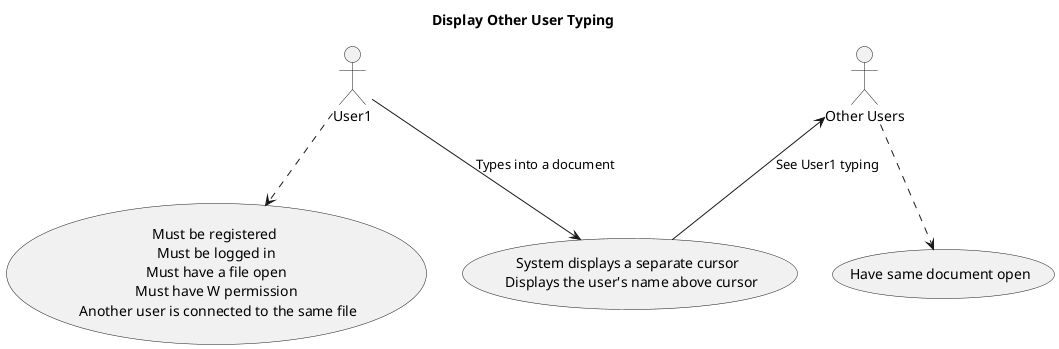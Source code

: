 @startuml

title Display Other User Typing

"Must be registered \n Must be logged in \n Must have a file open \n Must have W permission \n Another user is connected to the same file" as (WriterReqs)
"System displays a separate cursor \n Displays the user's name above cursor" as (Typing)

:User1: ..> (WriterReqs) 
:User1: --> (Typing) : Types into a document
:Other Users: <-- (Typing) : See User1 typing
:Other Users: ..> (Have same document open)

@enduml